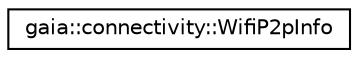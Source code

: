 digraph G
{
  edge [fontname="Helvetica",fontsize="10",labelfontname="Helvetica",labelfontsize="10"];
  node [fontname="Helvetica",fontsize="10",shape=record];
  rankdir=LR;
  Node1 [label="gaia::connectivity::WifiP2pInfo",height=0.2,width=0.4,color="black", fillcolor="white", style="filled",URL="$d3/d27/classgaia_1_1connectivity_1_1_wifi_p2p_info.html"];
}
